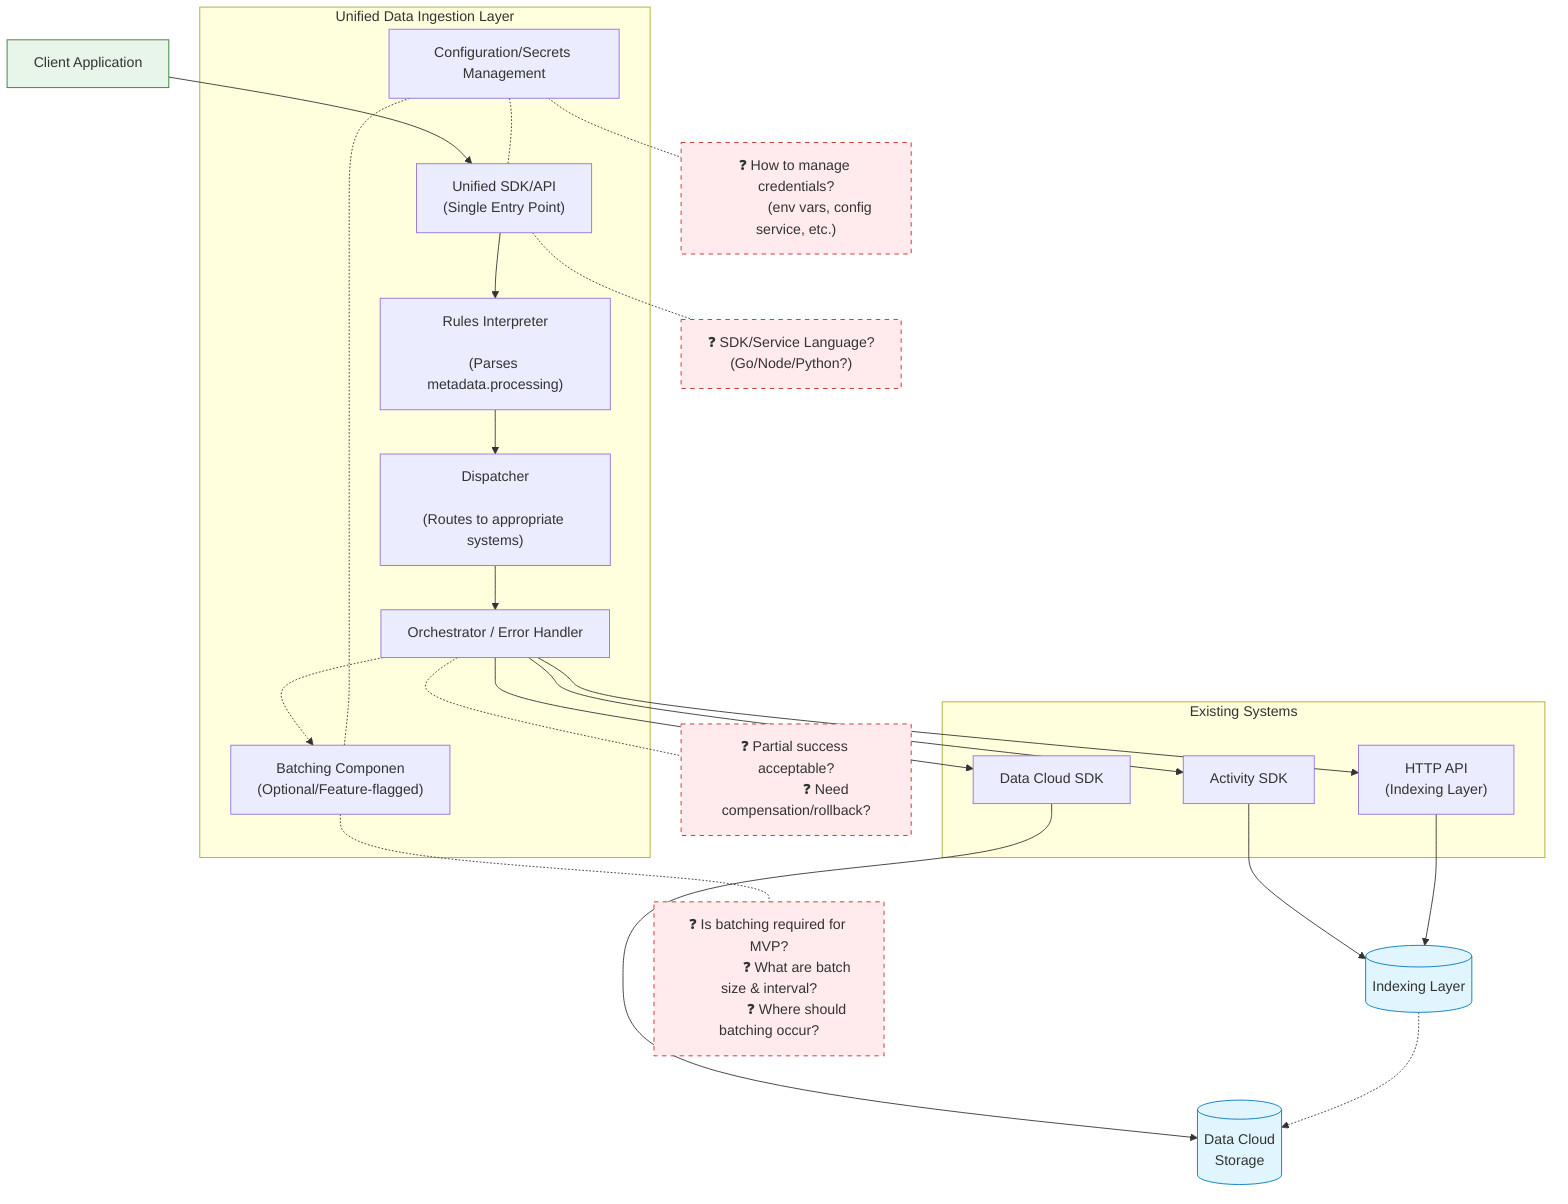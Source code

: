 flowchart TD
    classDef component fill:#f9f9f9,stroke:#333,stroke-width:1px
    classDef storage fill:#e1f5fe,stroke:#0277bd,stroke-width:1px
    classDef clientApp fill:#e8f5e9,stroke:#2e7d32,stroke-width:1px
    classDef question fill:#ffebee,stroke:#c62828,stroke-width:1px,stroke-dasharray: 5 5
    
    %% Client Applications
    Client[Client Application] --> UnifiedSDK
    class Client clientApp
    
    %% Main Components
    subgraph UnifiedLayer["Unified Data Ingestion Layer"]
        UnifiedSDK["Unified SDK/API
                                    (Single Entry Point)"]
        RulesInterpreter["Rules Interpreter
                                    (Parses metadata.processing)"]
        Dispatcher["Dispatcher
                                (Routes to appropriate systems)"]
        Orchestrator["Orchestrator / Error Handler"]
        BatchingComponent["Batching Componen
                                    (Optional/Feature-flagged)"]
        ConfigMgmt["Configuration/Secrets Management"]
        
        UnifiedSDK --> RulesInterpreter
        RulesInterpreter --> Dispatcher
        Dispatcher --> Orchestrator
        Orchestrator -.-> BatchingComponent
        ConfigMgmt -.- UnifiedSDK
        ConfigMgmt -.- BatchingComponent
    end
    
    %% Downstream Systems
    subgraph ExistingSystems["Existing Systems"]
        DataCloudSDK["Data Cloud SDK"]
        ActivitySDK["Activity SDK"]
        HttpAPI["HTTP API
                        (Indexing Layer)"]
    end
    
    %% Storage Systems
    DataCloud[(Data Cloud
                        Storage)]
    IndexingLayer[(Indexing Layer)]
    
    class DataCloud,IndexingLayer storage
    
    %% Connections to Downstream Systems
    Orchestrator --> DataCloudSDK
    Orchestrator --> ActivitySDK
    Orchestrator --> HttpAPI
    
    %% Connections to Storage
    DataCloudSDK --> DataCloud
    ActivitySDK --> IndexingLayer
    HttpAPI --> IndexingLayer
    
    %% Indexing Layer can write to Data Cloud
    IndexingLayer -.-> DataCloud
    
    %% Open Questions
    BatchingQ["❓ Is batching required for MVP?
               ❓ What are batch size & interval?
               ❓ Where should batching occur?"]
    class BatchingQ question
    BatchingComponent -.- BatchingQ
    
    AtomicityQ["❓ Partial success acceptable?
                ❓ Need compensation/rollback?"]
    class AtomicityQ question
    Orchestrator -.- AtomicityQ
    
    ConfigQ["❓ How to manage credentials?
             (env vars, config service, etc.)"]
    class ConfigQ question
    ConfigMgmt -.- ConfigQ
    
    TechStackQ["❓ SDK/Service Language? 
                        (Go/Node/Python?)"]
    class TechStackQ question
    UnifiedSDK -.- TechStackQ